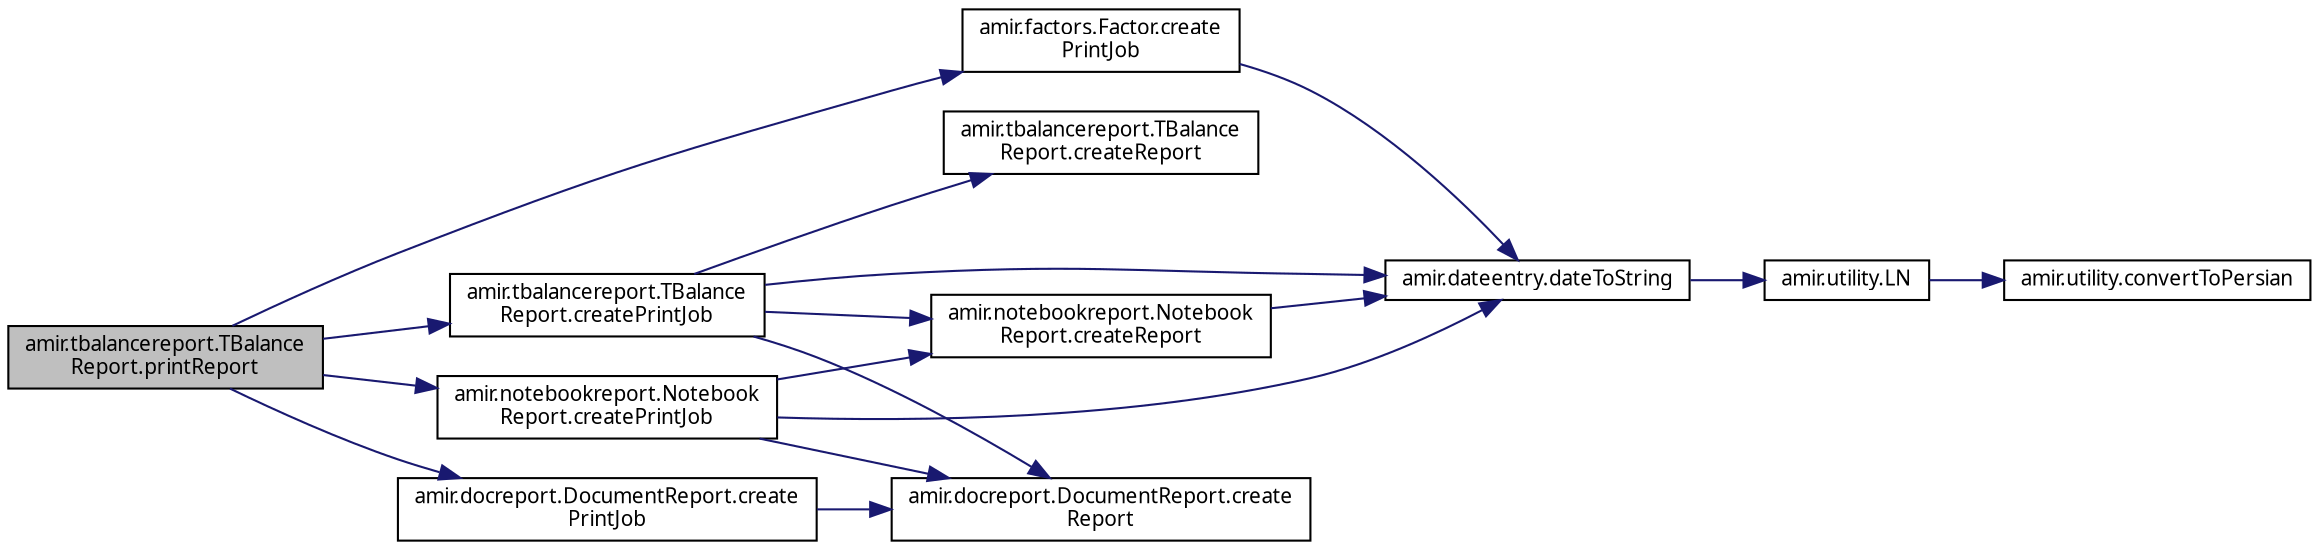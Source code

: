 digraph "amir.tbalancereport.TBalanceReport.printReport"
{
 // LATEX_PDF_SIZE
  edge [fontname="FreeSans.ttf",fontsize="10",labelfontname="FreeSans.ttf",labelfontsize="10"];
  node [fontname="FreeSans.ttf",fontsize="10",shape=record];
  rankdir="LR";
  Node1 [label="amir.tbalancereport.TBalance\lReport.printReport",height=0.2,width=0.4,color="black", fillcolor="grey75", style="filled", fontcolor="black",tooltip=" "];
  Node1 -> Node2 [color="midnightblue",fontsize="10",style="solid",fontname="FreeSans.ttf"];
  Node2 [label="amir.tbalancereport.TBalance\lReport.createPrintJob",height=0.2,width=0.4,color="black", fillcolor="white", style="filled",URL="$classamir_1_1tbalancereport_1_1_t_balance_report.html#a36d5c862d4934b555d8a46cedccab3fd",tooltip=" "];
  Node2 -> Node3 [color="midnightblue",fontsize="10",style="solid",fontname="FreeSans.ttf"];
  Node3 [label="amir.docreport.DocumentReport.create\lReport",height=0.2,width=0.4,color="black", fillcolor="white", style="filled",URL="$classamir_1_1docreport_1_1_document_report.html#a58ccd4953a2854ce0fd0f25336ea27e1",tooltip=" "];
  Node2 -> Node4 [color="midnightblue",fontsize="10",style="solid",fontname="FreeSans.ttf"];
  Node4 [label="amir.tbalancereport.TBalance\lReport.createReport",height=0.2,width=0.4,color="black", fillcolor="white", style="filled",URL="$classamir_1_1tbalancereport_1_1_t_balance_report.html#a44788b9dd48e2e63457f965abcae083f",tooltip=" "];
  Node2 -> Node5 [color="midnightblue",fontsize="10",style="solid",fontname="FreeSans.ttf"];
  Node5 [label="amir.notebookreport.Notebook\lReport.createReport",height=0.2,width=0.4,color="black", fillcolor="white", style="filled",URL="$classamir_1_1notebookreport_1_1_notebook_report.html#ac2c25ec9dce2b059496d10bb5d0297a0",tooltip=" "];
  Node5 -> Node6 [color="midnightblue",fontsize="10",style="solid",fontname="FreeSans.ttf"];
  Node6 [label="amir.dateentry.dateToString",height=0.2,width=0.4,color="black", fillcolor="white", style="filled",URL="$group___utility.html#gadc610bce7b44487a4735f43ffa052b28",tooltip=" "];
  Node6 -> Node7 [color="midnightblue",fontsize="10",style="solid",fontname="FreeSans.ttf"];
  Node7 [label="amir.utility.LN",height=0.2,width=0.4,color="black", fillcolor="white", style="filled",URL="$group___utility.html#ga0743603f91496779ad987d6a561f2142",tooltip="Check the active locale and choose number characters from that locale."];
  Node7 -> Node8 [color="midnightblue",fontsize="10",style="solid",fontname="FreeSans.ttf"];
  Node8 [label="amir.utility.convertToPersian",height=0.2,width=0.4,color="black", fillcolor="white", style="filled",URL="$group___utility.html#ga8b89d0d191ac53afdec68da806fe310d",tooltip=" "];
  Node2 -> Node6 [color="midnightblue",fontsize="10",style="solid",fontname="FreeSans.ttf"];
  Node1 -> Node9 [color="midnightblue",fontsize="10",style="solid",fontname="FreeSans.ttf"];
  Node9 [label="amir.docreport.DocumentReport.create\lPrintJob",height=0.2,width=0.4,color="black", fillcolor="white", style="filled",URL="$classamir_1_1docreport_1_1_document_report.html#a2f69f7a1502d076b6a297f85bf9210b1",tooltip=" "];
  Node9 -> Node3 [color="midnightblue",fontsize="10",style="solid",fontname="FreeSans.ttf"];
  Node1 -> Node10 [color="midnightblue",fontsize="10",style="solid",fontname="FreeSans.ttf"];
  Node10 [label="amir.notebookreport.Notebook\lReport.createPrintJob",height=0.2,width=0.4,color="black", fillcolor="white", style="filled",URL="$classamir_1_1notebookreport_1_1_notebook_report.html#a38c80a94f3086056ed92c1bc87935e4d",tooltip=" "];
  Node10 -> Node3 [color="midnightblue",fontsize="10",style="solid",fontname="FreeSans.ttf"];
  Node10 -> Node5 [color="midnightblue",fontsize="10",style="solid",fontname="FreeSans.ttf"];
  Node10 -> Node6 [color="midnightblue",fontsize="10",style="solid",fontname="FreeSans.ttf"];
  Node1 -> Node11 [color="midnightblue",fontsize="10",style="solid",fontname="FreeSans.ttf"];
  Node11 [label="amir.factors.Factor.create\lPrintJob",height=0.2,width=0.4,color="black", fillcolor="white", style="filled",URL="$classamir_1_1factors_1_1_factor.html#a0d0b1126ef7fe3b9a19e5b64c853aef6",tooltip=" "];
  Node11 -> Node6 [color="midnightblue",fontsize="10",style="solid",fontname="FreeSans.ttf"];
}
